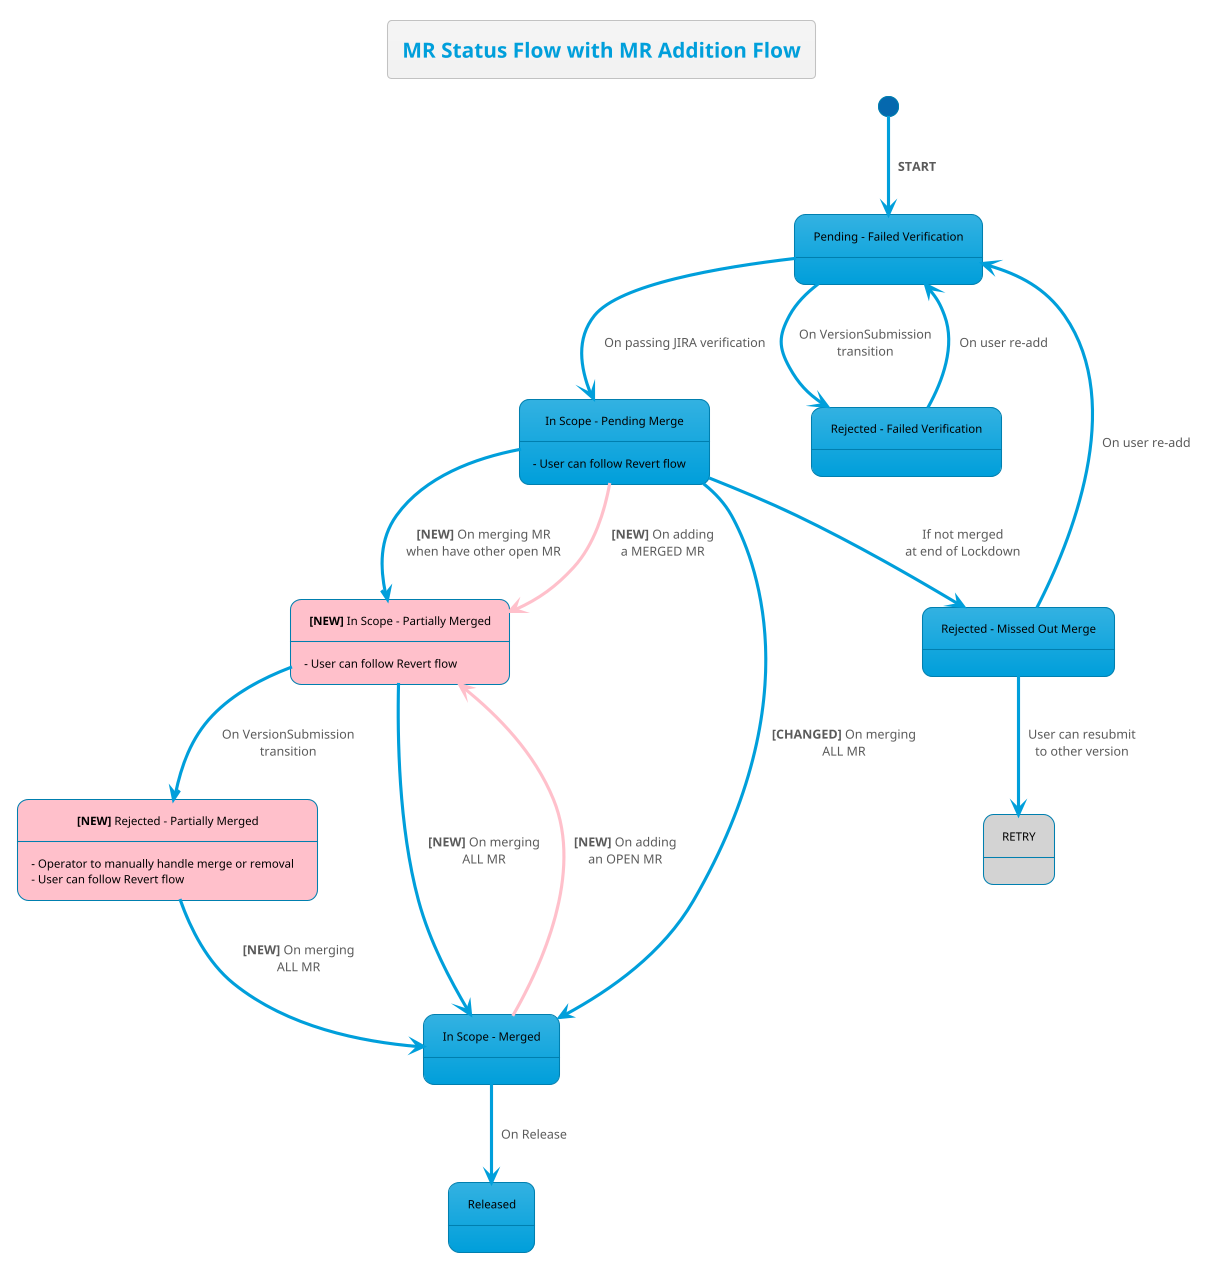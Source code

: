 @startuml
!theme bluegray
skinparam FooterFontColor black
skinparam StateFontColor black

state "Pending - Failed Verification" as PFV
state "In Scope - Pending Merge" as ISPM
state "<b>[NEW]</b> In Scope - Partially Merged" as ISPRM #Pink
state "<b>[NEW]</b> Rejected - Partially Merged" as RPRM #Pink 
state "In Scope - Merged" as ISM
state "Rejected - Failed Verification" as RFV
state "Rejected - Missed Out Merge" as RMOM
state "Released" as RR
state "RETRY" as retry #LightGray
' state "Pending Readiness Check" as pendingPreReq
' state "Pending RM Deployment" as pendingRMDeploy
' state "Verify Canary Instance" as verifyCanary
' state "Pending Live Verification" as pendingLiveVer
' state pendingLiveVerFork <<fork>>
' state "Pending Promote" as pendingPromote
' state "Abort Requested" as abortRequested
' state "Rollback Requested" as rollbackRequested
' state "Rollback Done" as rollbackDone

title MR Status Flow with MR Addition Flow

RPRM: - Operator to manually handle merge or removal
ISPM : - User can follow Revert flow
ISPRM : - User can follow Revert flow 
RPRM  : - User can follow Revert flow

[*] -down-> PFV : **START**

PFV -down-> ISPM : On passing JIRA verification
PFV -down-> RFV : On VersionSubmission\ntransition

RFV -up-> PFV : On user re-add

ISPM --> ISM :  <b>[CHANGED]</b> On merging\nALL MR

ISPM --> RMOM : If not merged\nat end of Lockdown
RMOM --> PFV : On user re-add
RMOM --> retry : User can resubmit\nto other version

ISPM -down-> ISPRM :  <b>[NEW]</b> On merging MR\nwhen have other open MR
ISPRM --> ISM :  <b>[NEW]</b> On merging\nALL MR

ISPRM --> RPRM : On VersionSubmission\ntransition
RPRM --> ISM :  <b>[NEW]</b> On merging\nALL MR

' RPRM --> RMOM : <b>[NEW]</b> On user manual shift

ISM -down-> RR : On Release

ISPM -[#Pink]-> ISPRM : <b>[NEW]</b> On adding\na MERGED MR
ISM -down[#Pink]-> ISPRM :  <b>[NEW]</b> On adding\nan OPEN MR


' note right of preOp : [CHANGED]\n- new inert status\n- REMOVE dev noti on start operation
' preOp: RM: Start Operation
' preOp --> pendingPreReq : Start operation

' note right of pendingPreReq : [CHANGED] \n- in addition to release-checklist-pre-req items,\n  include release-events as blockers \n- new check\n- add noti on moving to Pending Dev ACK
' pendingPreReq --> pendingDevAck  : All requisites done
' pendingPreReq: System: Check for event whitelist
' pendingPreReq: Dev: TICK prereq

' note right of pendingDevAck : [CHANGED] \n- Switched state flow to\n  PendingPreReq -> PendingDevAck
' pendingDevAck --> pendingRMDeploy : All ACKed
' pendingDevAck: Dev: ACK

' pendingRMDeploy: RM: Deploys
' pendingRMDeploy --> Deploying : RM deploy

' Deploying : RM: Monitoring
' Deploying : RM: Abort

' Deploying --> Aborted : Abort

' Deploying --> Failed : Fails

' Failed --> pendingDevAck : Reinitiate
' Failed: RM: Reinitiate

' Deploying --> verifyCanary : progress with Canary
' verifyCanary: Dev: Ack
' verifyCanary: Dev: Request abort

' verifyCanary --> pendingPromote : All ACK
' pendingPromote: RM: Promoteƒ

' verifyCanary --> abortRequested : Request abort
' abortRequested: RM: Abort

' abortRequested --> Aborted : RM abort
' Aborted: Rm : Reinitiate

' Aborted --> pendingDevAck : Reinitiate
' pendingPromote: RM: Reinitiate

' pendingPromote --> pendingLiveVerFork : Promote
' note right of pendingLiveVerFork : Need Live\nVerification
' pendingLiveVerFork --> pendingLiveVer : True
' pendingLiveVerFork --> Done : False

' pendingLiveVer --> Done :All dev ACK\n All CIDs deployed
' pendingLiveVer --> pendingRMDeploy : not All CIDs deployed
' pendingLiveVer: Dev: ACK

' Deploying --> pendingLiveVerFork : Success\nwithout Canary

' Done: Dev: Request Rollback

' Done --> rollbackRequested
' rollbackRequested: RM: Execute rollback

' rollbackRequested --> rollbackDone : RM rollback finish
' rollbackDone: RM: Reinitiate

' rollbackDone --> pendingDevAck : Reinitiate

@enduml

